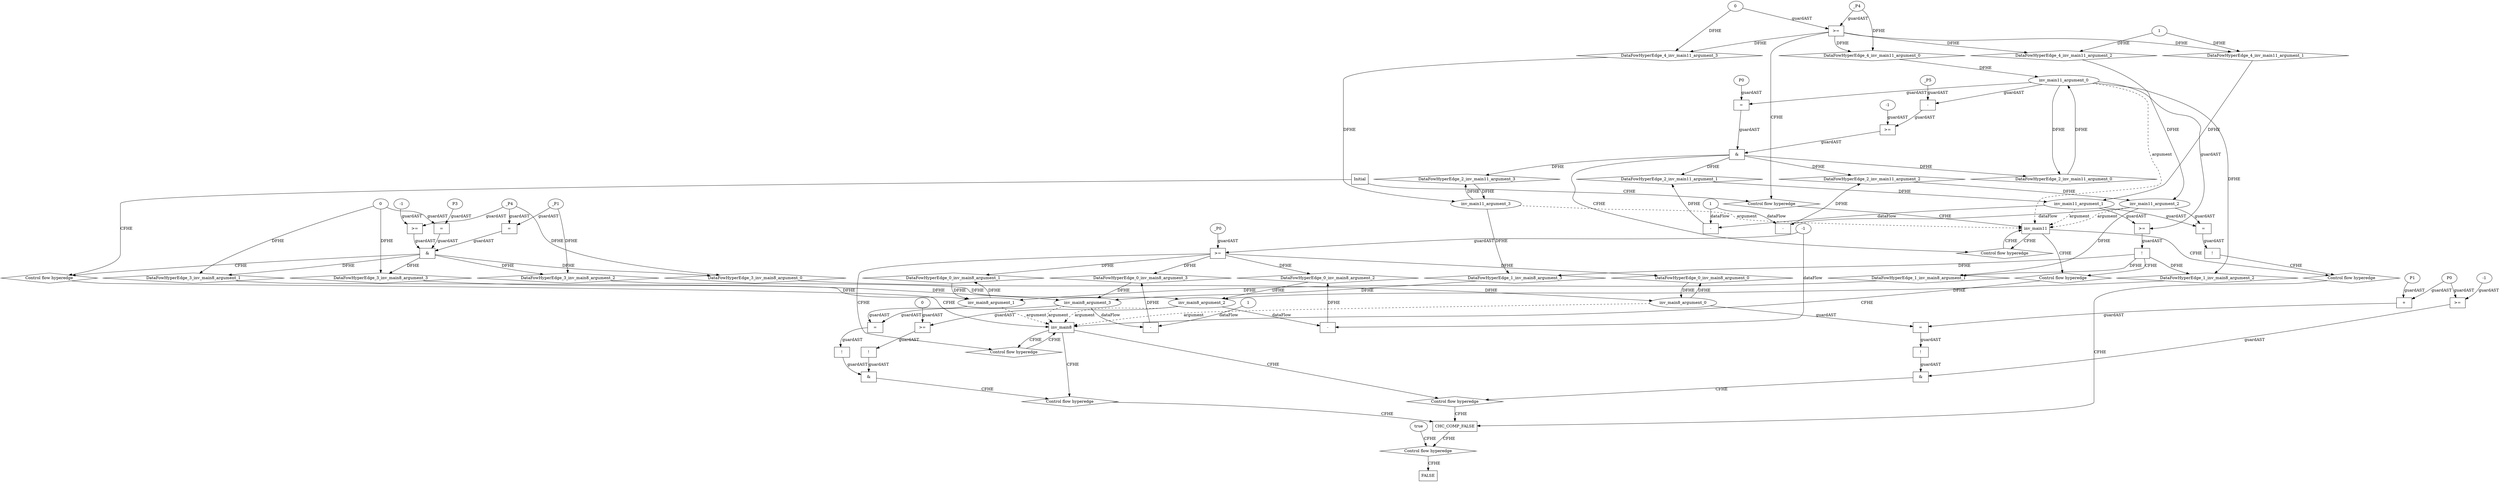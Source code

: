 digraph dag {
"CHC_COMP_FALSE" [label="CHC_COMP_FALSE" nodeName="CHC_COMP_FALSE" class=CONTROL  shape="rect"];
"inv_main11" [label="inv_main11" nodeName="inv_main11" class=CONTROL  shape="rect"];
"inv_main8" [label="inv_main8" nodeName="inv_main8" class=CONTROL  shape="rect"];
FALSE [label="FALSE" nodeName=FALSE class=CONTROL  shape="rect"];
Initial [label="Initial" nodeName=Initial class=CONTROL  shape="rect"];
ControlFowHyperEdge_0 [label="Control flow hyperedge" nodeName=ControlFowHyperEdge_0 class=controlFlowHyperEdge shape="diamond"];
"inv_main8" -> ControlFowHyperEdge_0 [label="CFHE"]
ControlFowHyperEdge_0 -> "inv_main8" [label="CFHE"]
ControlFowHyperEdge_1 [label="Control flow hyperedge" nodeName=ControlFowHyperEdge_1 class=controlFlowHyperEdge shape="diamond"];
"inv_main11" -> ControlFowHyperEdge_1 [label="CFHE"]
ControlFowHyperEdge_1 -> "inv_main8" [label="CFHE"]
ControlFowHyperEdge_2 [label="Control flow hyperedge" nodeName=ControlFowHyperEdge_2 class=controlFlowHyperEdge shape="diamond"];
"inv_main11" -> ControlFowHyperEdge_2 [label="CFHE"]
ControlFowHyperEdge_2 -> "inv_main11" [label="CFHE"]
ControlFowHyperEdge_3 [label="Control flow hyperedge" nodeName=ControlFowHyperEdge_3 class=controlFlowHyperEdge shape="diamond"];
"Initial" -> ControlFowHyperEdge_3 [label="CFHE"]
ControlFowHyperEdge_3 -> "inv_main8" [label="CFHE"]
ControlFowHyperEdge_4 [label="Control flow hyperedge" nodeName=ControlFowHyperEdge_4 class=controlFlowHyperEdge shape="diamond"];
"Initial" -> ControlFowHyperEdge_4 [label="CFHE"]
ControlFowHyperEdge_4 -> "inv_main11" [label="CFHE"]
ControlFowHyperEdge_5 [label="Control flow hyperedge" nodeName=ControlFowHyperEdge_5 class=controlFlowHyperEdge shape="diamond"];
"inv_main11" -> ControlFowHyperEdge_5 [label="CFHE"]
ControlFowHyperEdge_5 -> "CHC_COMP_FALSE" [label="CFHE"]
ControlFowHyperEdge_6 [label="Control flow hyperedge" nodeName=ControlFowHyperEdge_6 class=controlFlowHyperEdge shape="diamond"];
"inv_main8" -> ControlFowHyperEdge_6 [label="CFHE"]
ControlFowHyperEdge_6 -> "CHC_COMP_FALSE" [label="CFHE"]
ControlFowHyperEdge_7 [label="Control flow hyperedge" nodeName=ControlFowHyperEdge_7 class=controlFlowHyperEdge shape="diamond"];
"inv_main8" -> ControlFowHyperEdge_7 [label="CFHE"]
ControlFowHyperEdge_7 -> "CHC_COMP_FALSE" [label="CFHE"]
ControlFowHyperEdge_8 [label="Control flow hyperedge" nodeName=ControlFowHyperEdge_8 class=controlFlowHyperEdge shape="diamond"];
"CHC_COMP_FALSE" -> ControlFowHyperEdge_8 [label="CFHE"]
ControlFowHyperEdge_8 -> "FALSE" [label="CFHE"]
"inv_main8_argument_0" [label="inv_main8_argument_0" nodeName=argument0 class=argument  head="inv_main8" shape="oval"];
"inv_main8_argument_0" -> "inv_main8"[label="argument" style="dashed"]
"inv_main8_argument_1" [label="inv_main8_argument_1" nodeName=argument1 class=argument  head="inv_main8" shape="oval"];
"inv_main8_argument_1" -> "inv_main8"[label="argument" style="dashed"]
"inv_main8_argument_2" [label="inv_main8_argument_2" nodeName=argument2 class=argument  head="inv_main8" shape="oval"];
"inv_main8_argument_2" -> "inv_main8"[label="argument" style="dashed"]
"inv_main8_argument_3" [label="inv_main8_argument_3" nodeName=argument3 class=argument  head="inv_main8" shape="oval"];
"inv_main8_argument_3" -> "inv_main8"[label="argument" style="dashed"]
"inv_main11_argument_0" [label="inv_main11_argument_0" nodeName=argument0 class=argument  head="inv_main11" shape="oval"];
"inv_main11_argument_0" -> "inv_main11"[label="argument" style="dashed"]
"inv_main11_argument_1" [label="inv_main11_argument_1" nodeName=argument1 class=argument  head="inv_main11" shape="oval"];
"inv_main11_argument_1" -> "inv_main11"[label="argument" style="dashed"]
"inv_main11_argument_2" [label="inv_main11_argument_2" nodeName=argument2 class=argument  head="inv_main11" shape="oval"];
"inv_main11_argument_2" -> "inv_main11"[label="argument" style="dashed"]
"inv_main11_argument_3" [label="inv_main11_argument_3" nodeName=argument3 class=argument  head="inv_main11" shape="oval"];
"inv_main11_argument_3" -> "inv_main11"[label="argument" style="dashed"]

"xxxinv_main8___inv_main8_0xxxguard_0_node_0" [label=">=" nodeName="xxxinv_main8___inv_main8_0xxxguard_0_node_0" class=Operator  shape="rect"];
"xxxinv_main8___inv_main8_0xxxguard_0_node_1" [label="_P0" nodeName="xxxinv_main8___inv_main8_0xxxguard_0_node_1" class=symbolicConstant ];
"xxxinv_main8___inv_main8_0xxxguard_0_node_1" -> "xxxinv_main8___inv_main8_0xxxguard_0_node_0"[label="guardAST"]
"xxxinv_main8___inv_main8_0xxxdataFlow_0_node_2" -> "xxxinv_main8___inv_main8_0xxxguard_0_node_0"[label="guardAST"]

"xxxinv_main8___inv_main8_0xxxguard_0_node_0" -> "ControlFowHyperEdge_0" [label="CFHE"];
"xxxinv_main8___inv_main8_0xxxdataFlow_0_node_0" [label="-" nodeName="xxxinv_main8___inv_main8_0xxxdataFlow_0_node_0" class= Operator shape="rect"];
"xxxinv_main8___inv_main8_0xxxdataFlow_0_node_2" [label="-1" nodeName="xxxinv_main8___inv_main8_0xxxdataFlow_0_node_2" class=IdealInt ];
"inv_main8_argument_2" -> "xxxinv_main8___inv_main8_0xxxdataFlow_0_node_0"[label="dataFlow"]
"xxxinv_main8___inv_main8_0xxxdataFlow_0_node_2" -> "xxxinv_main8___inv_main8_0xxxdataFlow_0_node_0"[label="dataFlow"]

"xxxinv_main8___inv_main8_0xxxdataFlow1_node_0" [label="-" nodeName="xxxinv_main8___inv_main8_0xxxdataFlow1_node_0" class= Operator shape="rect"];
"xxxinv_main8___inv_main8_0xxxdataFlow1_node_2" [label="1" nodeName="xxxinv_main8___inv_main8_0xxxdataFlow1_node_2" class=IdealInt ];
"inv_main8_argument_3" -> "xxxinv_main8___inv_main8_0xxxdataFlow1_node_0"[label="dataFlow"]
"xxxinv_main8___inv_main8_0xxxdataFlow1_node_2" -> "xxxinv_main8___inv_main8_0xxxdataFlow1_node_0"[label="dataFlow"]

"xxxinv_main8___inv_main11_1xxxguard_0_node_0" [label="!" nodeName="xxxinv_main8___inv_main11_1xxxguard_0_node_0" class=Operator shape="rect"];
"xxxinv_main8___inv_main11_1xxxguard_0_node_1" [label=">=" nodeName="xxxinv_main8___inv_main11_1xxxguard_0_node_1" class=Operator  shape="rect"];
"xxxinv_main8___inv_main11_1xxxguard_0_node_1" -> "xxxinv_main8___inv_main11_1xxxguard_0_node_0"[label="guardAST"]
"inv_main11_argument_0" -> "xxxinv_main8___inv_main11_1xxxguard_0_node_1"[label="guardAST"]
"inv_main11_argument_1" -> "xxxinv_main8___inv_main11_1xxxguard_0_node_1"[label="guardAST"]

"xxxinv_main8___inv_main11_1xxxguard_0_node_0" -> "ControlFowHyperEdge_1" [label="CFHE"];

"xxxinv_main11___inv_main11_2xxx_and" [label="&" nodeName="xxxinv_main11___inv_main11_2xxx_and" class=Operator shape="rect"];
"xxxinv_main11___inv_main11_2xxxguard_0_node_0" [label=">=" nodeName="xxxinv_main11___inv_main11_2xxxguard_0_node_0" class=Operator  shape="rect"];
"xxxinv_main11___inv_main11_2xxxguard_0_node_1" [label="-" nodeName="xxxinv_main11___inv_main11_2xxxguard_0_node_1" class= Operator shape="rect"];
"xxxinv_main11___inv_main11_2xxxguard_0_node_3" [label="_P5" nodeName="xxxinv_main11___inv_main11_2xxxguard_0_node_3" class=symbolicConstant ];
"xxxinv_main11___inv_main11_2xxxguard_0_node_4" [label="-1" nodeName="xxxinv_main11___inv_main11_2xxxguard_0_node_4" class=IdealInt ];
"xxxinv_main11___inv_main11_2xxxguard_0_node_1" -> "xxxinv_main11___inv_main11_2xxxguard_0_node_0"[label="guardAST"]
"xxxinv_main11___inv_main11_2xxxguard_0_node_4" -> "xxxinv_main11___inv_main11_2xxxguard_0_node_0"[label="guardAST"]
"inv_main11_argument_0" -> "xxxinv_main11___inv_main11_2xxxguard_0_node_1"[label="guardAST"]
"xxxinv_main11___inv_main11_2xxxguard_0_node_3" -> "xxxinv_main11___inv_main11_2xxxguard_0_node_1"[label="guardAST"]

"xxxinv_main11___inv_main11_2xxxguard_0_node_0" -> "xxxinv_main11___inv_main11_2xxx_and" [label="guardAST"];
"xxxinv_main11___inv_main11_2xxxguard1_node_0" [label="=" nodeName="xxxinv_main11___inv_main11_2xxxguard1_node_0" class=Operator  shape="rect"];
"xxxinv_main11___inv_main11_2xxxguard1_node_1" [label="P0" nodeName="xxxinv_main11___inv_main11_2xxxguard1_node_1" class=symbolicConstant ];
"xxxinv_main11___inv_main11_2xxxguard1_node_1" -> "xxxinv_main11___inv_main11_2xxxguard1_node_0"[label="guardAST"]
"inv_main11_argument_0" -> "xxxinv_main11___inv_main11_2xxxguard1_node_0"[label="guardAST"]

"xxxinv_main11___inv_main11_2xxxguard1_node_0" -> "xxxinv_main11___inv_main11_2xxx_and" [label="guardAST"];
"xxxinv_main11___inv_main11_2xxx_and" -> "ControlFowHyperEdge_2" [label="CFHE"];
"xxxinv_main11___inv_main11_2xxxdataFlow_0_node_0" [label="-" nodeName="xxxinv_main11___inv_main11_2xxxdataFlow_0_node_0" class= Operator shape="rect"];
"xxxinv_main11___inv_main11_2xxxdataFlow_0_node_2" [label="1" nodeName="xxxinv_main11___inv_main11_2xxxdataFlow_0_node_2" class=IdealInt ];
"inv_main11_argument_1" -> "xxxinv_main11___inv_main11_2xxxdataFlow_0_node_0"[label="dataFlow"]
"xxxinv_main11___inv_main11_2xxxdataFlow_0_node_2" -> "xxxinv_main11___inv_main11_2xxxdataFlow_0_node_0"[label="dataFlow"]

"xxxinv_main11___inv_main11_2xxxdataFlow1_node_0" [label="-" nodeName="xxxinv_main11___inv_main11_2xxxdataFlow1_node_0" class= Operator shape="rect"];
"inv_main11_argument_2" -> "xxxinv_main11___inv_main11_2xxxdataFlow1_node_0"[label="dataFlow"]
"xxxinv_main11___inv_main11_2xxxdataFlow_0_node_2" -> "xxxinv_main11___inv_main11_2xxxdataFlow1_node_0"[label="dataFlow"]

"xxxinv_main8___Initial_3xxx_and" [label="&" nodeName="xxxinv_main8___Initial_3xxx_and" class=Operator shape="rect"];
"xxxinv_main8___Initial_3xxxguard_0_node_0" [label=">=" nodeName="xxxinv_main8___Initial_3xxxguard_0_node_0" class=Operator  shape="rect"];
"xxxinv_main8___Initial_3xxxguard_0_node_1" [label="-1" nodeName="xxxinv_main8___Initial_3xxxguard_0_node_1" class=IdealInt ];
"xxxinv_main8___Initial_3xxxguard_0_node_1" -> "xxxinv_main8___Initial_3xxxguard_0_node_0"[label="guardAST"]
"xxxinv_main8___Initial_3xxxdataFlow_0_node_0" -> "xxxinv_main8___Initial_3xxxguard_0_node_0"[label="guardAST"]

"xxxinv_main8___Initial_3xxxguard_0_node_0" -> "xxxinv_main8___Initial_3xxx_and" [label="guardAST"];
"xxxinv_main8___Initial_3xxxguard1_node_0" [label="=" nodeName="xxxinv_main8___Initial_3xxxguard1_node_0" class=Operator  shape="rect"];
"xxxinv_main8___Initial_3xxxguard1_node_2" [label="P3" nodeName="xxxinv_main8___Initial_3xxxguard1_node_2" class=symbolicConstant ];
"xxxinv_main8___Initial_3xxxdataFlow1_node_0" -> "xxxinv_main8___Initial_3xxxguard1_node_0"[label="guardAST"]
"xxxinv_main8___Initial_3xxxguard1_node_2" -> "xxxinv_main8___Initial_3xxxguard1_node_0"[label="guardAST"]

"xxxinv_main8___Initial_3xxxguard1_node_0" -> "xxxinv_main8___Initial_3xxx_and" [label="guardAST"];
"xxxinv_main8___Initial_3xxxguard2_node_0" [label="=" nodeName="xxxinv_main8___Initial_3xxxguard2_node_0" class=Operator  shape="rect"];
"xxxinv_main8___Initial_3xxxdataFlow2_node_0" -> "xxxinv_main8___Initial_3xxxguard2_node_0"[label="guardAST"]
"xxxinv_main8___Initial_3xxxdataFlow_0_node_0" -> "xxxinv_main8___Initial_3xxxguard2_node_0"[label="guardAST"]

"xxxinv_main8___Initial_3xxxguard2_node_0" -> "xxxinv_main8___Initial_3xxx_and" [label="guardAST"];
"xxxinv_main8___Initial_3xxx_and" -> "ControlFowHyperEdge_3" [label="CFHE"];
"xxxinv_main8___Initial_3xxxdataFlow_0_node_0" [label="_P4" nodeName="xxxinv_main8___Initial_3xxxdataFlow_0_node_0" class=symbolicConstant ];

"xxxinv_main8___Initial_3xxxdataFlow1_node_0" [label="0" nodeName="xxxinv_main8___Initial_3xxxdataFlow1_node_0" class=IdealInt ];

"xxxinv_main8___Initial_3xxxdataFlow2_node_0" [label="_P1" nodeName="xxxinv_main8___Initial_3xxxdataFlow2_node_0" class=symbolicConstant ];


"xxxinv_main11___Initial_4xxxguard_0_node_0" [label=">=" nodeName="xxxinv_main11___Initial_4xxxguard_0_node_0" class=Operator  shape="rect"];
"xxxinv_main11___Initial_4xxxdataFlow_0_node_0" -> "xxxinv_main11___Initial_4xxxguard_0_node_0"[label="guardAST"]
"xxxinv_main11___Initial_4xxxdataFlow3_node_0" -> "xxxinv_main11___Initial_4xxxguard_0_node_0"[label="guardAST"]

"xxxinv_main11___Initial_4xxxguard_0_node_0" -> "ControlFowHyperEdge_4" [label="CFHE"];
"xxxinv_main11___Initial_4xxxdataFlow_0_node_0" [label="_P4" nodeName="xxxinv_main11___Initial_4xxxdataFlow_0_node_0" class=symbolicConstant ];

"xxxinv_main11___Initial_4xxxdataFlow1_node_0" [label="1" nodeName="xxxinv_main11___Initial_4xxxdataFlow1_node_0" class=IdealInt ];


"xxxinv_main11___Initial_4xxxdataFlow3_node_0" [label="0" nodeName="xxxinv_main11___Initial_4xxxdataFlow3_node_0" class=IdealInt ];

"xxxCHC_COMP_FALSE___inv_main11_5xxxguard_0_node_0" [label="!" nodeName="xxxCHC_COMP_FALSE___inv_main11_5xxxguard_0_node_0" class=Operator shape="rect"];
"xxxCHC_COMP_FALSE___inv_main11_5xxxguard_0_node_1" [label="=" nodeName="xxxCHC_COMP_FALSE___inv_main11_5xxxguard_0_node_1" class=Operator  shape="rect"];
"xxxCHC_COMP_FALSE___inv_main11_5xxxguard_0_node_1" -> "xxxCHC_COMP_FALSE___inv_main11_5xxxguard_0_node_0"[label="guardAST"]
"inv_main11_argument_1" -> "xxxCHC_COMP_FALSE___inv_main11_5xxxguard_0_node_1"[label="guardAST"]
"inv_main11_argument_2" -> "xxxCHC_COMP_FALSE___inv_main11_5xxxguard_0_node_1"[label="guardAST"]

"xxxCHC_COMP_FALSE___inv_main11_5xxxguard_0_node_0" -> "ControlFowHyperEdge_5" [label="CFHE"];
"xxxCHC_COMP_FALSE___inv_main8_6xxx_and" [label="&" nodeName="xxxCHC_COMP_FALSE___inv_main8_6xxx_and" class=Operator shape="rect"];
"xxxCHC_COMP_FALSE___inv_main8_6xxxguard_0_node_0" [label="!" nodeName="xxxCHC_COMP_FALSE___inv_main8_6xxxguard_0_node_0" class=Operator shape="rect"];
"xxxCHC_COMP_FALSE___inv_main8_6xxxguard_0_node_1" [label="=" nodeName="xxxCHC_COMP_FALSE___inv_main8_6xxxguard_0_node_1" class=Operator  shape="rect"];
"xxxCHC_COMP_FALSE___inv_main8_6xxxguard_0_node_2" [label="+" nodeName="xxxCHC_COMP_FALSE___inv_main8_6xxxguard_0_node_2" class= Operator shape="rect"];
"xxxCHC_COMP_FALSE___inv_main8_6xxxguard_0_node_3" [label="P0" nodeName="xxxCHC_COMP_FALSE___inv_main8_6xxxguard_0_node_3" class=symbolicConstant ];
"xxxCHC_COMP_FALSE___inv_main8_6xxxguard_0_node_4" [label="P1" nodeName="xxxCHC_COMP_FALSE___inv_main8_6xxxguard_0_node_4" class=symbolicConstant ];
"xxxCHC_COMP_FALSE___inv_main8_6xxxguard_0_node_1" -> "xxxCHC_COMP_FALSE___inv_main8_6xxxguard_0_node_0"[label="guardAST"]
"xxxCHC_COMP_FALSE___inv_main8_6xxxguard_0_node_2" -> "xxxCHC_COMP_FALSE___inv_main8_6xxxguard_0_node_1"[label="guardAST"]
"inv_main8_argument_0" -> "xxxCHC_COMP_FALSE___inv_main8_6xxxguard_0_node_1"[label="guardAST"]
"xxxCHC_COMP_FALSE___inv_main8_6xxxguard_0_node_3" -> "xxxCHC_COMP_FALSE___inv_main8_6xxxguard_0_node_2"[label="guardAST"]
"xxxCHC_COMP_FALSE___inv_main8_6xxxguard_0_node_4" -> "xxxCHC_COMP_FALSE___inv_main8_6xxxguard_0_node_2"[label="guardAST"]

"xxxCHC_COMP_FALSE___inv_main8_6xxxguard_0_node_0" -> "xxxCHC_COMP_FALSE___inv_main8_6xxx_and" [label="guardAST"];
"xxxCHC_COMP_FALSE___inv_main8_6xxxguard1_node_0" [label=">=" nodeName="xxxCHC_COMP_FALSE___inv_main8_6xxxguard1_node_0" class=Operator  shape="rect"];
"xxxCHC_COMP_FALSE___inv_main8_6xxxguard1_node_2" [label="-1" nodeName="xxxCHC_COMP_FALSE___inv_main8_6xxxguard1_node_2" class=IdealInt ];
"xxxCHC_COMP_FALSE___inv_main8_6xxxguard_0_node_3" -> "xxxCHC_COMP_FALSE___inv_main8_6xxxguard1_node_0"[label="guardAST"]
"xxxCHC_COMP_FALSE___inv_main8_6xxxguard1_node_2" -> "xxxCHC_COMP_FALSE___inv_main8_6xxxguard1_node_0"[label="guardAST"]

"xxxCHC_COMP_FALSE___inv_main8_6xxxguard1_node_0" -> "xxxCHC_COMP_FALSE___inv_main8_6xxx_and" [label="guardAST"];
"xxxCHC_COMP_FALSE___inv_main8_6xxx_and" -> "ControlFowHyperEdge_6" [label="CFHE"];
"xxxCHC_COMP_FALSE___inv_main8_7xxx_and" [label="&" nodeName="xxxCHC_COMP_FALSE___inv_main8_7xxx_and" class=Operator shape="rect"];
"xxxCHC_COMP_FALSE___inv_main8_7xxxguard_0_node_0" [label="!" nodeName="xxxCHC_COMP_FALSE___inv_main8_7xxxguard_0_node_0" class=Operator shape="rect"];
"xxxCHC_COMP_FALSE___inv_main8_7xxxguard_0_node_1" [label="=" nodeName="xxxCHC_COMP_FALSE___inv_main8_7xxxguard_0_node_1" class=Operator  shape="rect"];
"xxxCHC_COMP_FALSE___inv_main8_7xxxguard_0_node_1" -> "xxxCHC_COMP_FALSE___inv_main8_7xxxguard_0_node_0"[label="guardAST"]
"inv_main8_argument_1" -> "xxxCHC_COMP_FALSE___inv_main8_7xxxguard_0_node_1"[label="guardAST"]
"inv_main8_argument_3" -> "xxxCHC_COMP_FALSE___inv_main8_7xxxguard_0_node_1"[label="guardAST"]

"xxxCHC_COMP_FALSE___inv_main8_7xxxguard_0_node_0" -> "xxxCHC_COMP_FALSE___inv_main8_7xxx_and" [label="guardAST"];
"xxxCHC_COMP_FALSE___inv_main8_7xxxguard1_node_0" [label="!" nodeName="xxxCHC_COMP_FALSE___inv_main8_7xxxguard1_node_0" class=Operator shape="rect"];
"xxxCHC_COMP_FALSE___inv_main8_7xxxguard1_node_1" [label=">=" nodeName="xxxCHC_COMP_FALSE___inv_main8_7xxxguard1_node_1" class=Operator  shape="rect"];
"xxxCHC_COMP_FALSE___inv_main8_7xxxguard1_node_3" [label="0" nodeName="xxxCHC_COMP_FALSE___inv_main8_7xxxguard1_node_3" class=IdealInt ];
"xxxCHC_COMP_FALSE___inv_main8_7xxxguard1_node_1" -> "xxxCHC_COMP_FALSE___inv_main8_7xxxguard1_node_0"[label="guardAST"]
"inv_main8_argument_2" -> "xxxCHC_COMP_FALSE___inv_main8_7xxxguard1_node_1"[label="guardAST"]
"xxxCHC_COMP_FALSE___inv_main8_7xxxguard1_node_3" -> "xxxCHC_COMP_FALSE___inv_main8_7xxxguard1_node_1"[label="guardAST"]

"xxxCHC_COMP_FALSE___inv_main8_7xxxguard1_node_0" -> "xxxCHC_COMP_FALSE___inv_main8_7xxx_and" [label="guardAST"];
"xxxCHC_COMP_FALSE___inv_main8_7xxx_and" -> "ControlFowHyperEdge_7" [label="CFHE"];
"xxxFALSE___CHC_COMP_FALSE_8xxxguard_0_node_0" [label="true" nodeName="xxxFALSE___CHC_COMP_FALSE_8xxxguard_0_node_0" class=Constant ];

"xxxFALSE___CHC_COMP_FALSE_8xxxguard_0_node_0" -> "ControlFowHyperEdge_8" [label="CFHE"];
"inv_main8_argument_0" -> "DataFowHyperEdge_0_inv_main8_argument_0"[label="DFHE"]
"DataFowHyperEdge_0_inv_main8_argument_0" [label="DataFowHyperEdge_0_inv_main8_argument_0" nodeName="DataFowHyperEdge_0_inv_main8_argument_0" class=DataFlowHyperedge shape="diamond"];
"DataFowHyperEdge_0_inv_main8_argument_0" -> "inv_main8_argument_0"[label="DFHE"]
"xxxinv_main8___inv_main8_0xxxguard_0_node_0" -> "DataFowHyperEdge_0_inv_main8_argument_0"[label="DFHE"]
"inv_main8_argument_1" -> "DataFowHyperEdge_0_inv_main8_argument_1"[label="DFHE"]
"DataFowHyperEdge_0_inv_main8_argument_1" [label="DataFowHyperEdge_0_inv_main8_argument_1" nodeName="DataFowHyperEdge_0_inv_main8_argument_1" class=DataFlowHyperedge shape="diamond"];
"DataFowHyperEdge_0_inv_main8_argument_1" -> "inv_main8_argument_1"[label="DFHE"]
"xxxinv_main8___inv_main8_0xxxguard_0_node_0" -> "DataFowHyperEdge_0_inv_main8_argument_1"[label="DFHE"]
"inv_main11_argument_2" -> "DataFowHyperEdge_1_inv_main8_argument_1"[label="DFHE"]
"DataFowHyperEdge_1_inv_main8_argument_1" [label="DataFowHyperEdge_1_inv_main8_argument_1" nodeName="DataFowHyperEdge_1_inv_main8_argument_1" class=DataFlowHyperedge shape="diamond"];
"DataFowHyperEdge_1_inv_main8_argument_1" -> "inv_main8_argument_1"[label="DFHE"]
"xxxinv_main8___inv_main11_1xxxguard_0_node_0" -> "DataFowHyperEdge_1_inv_main8_argument_1"[label="DFHE"]
"inv_main11_argument_3" -> "DataFowHyperEdge_1_inv_main8_argument_3"[label="DFHE"]
"DataFowHyperEdge_1_inv_main8_argument_3" [label="DataFowHyperEdge_1_inv_main8_argument_3" nodeName="DataFowHyperEdge_1_inv_main8_argument_3" class=DataFlowHyperedge shape="diamond"];
"DataFowHyperEdge_1_inv_main8_argument_3" -> "inv_main8_argument_3"[label="DFHE"]
"xxxinv_main8___inv_main11_1xxxguard_0_node_0" -> "DataFowHyperEdge_1_inv_main8_argument_3"[label="DFHE"]
"inv_main11_argument_0" -> "DataFowHyperEdge_2_inv_main11_argument_0"[label="DFHE"]
"DataFowHyperEdge_2_inv_main11_argument_0" [label="DataFowHyperEdge_2_inv_main11_argument_0" nodeName="DataFowHyperEdge_2_inv_main11_argument_0" class=DataFlowHyperedge shape="diamond"];
"DataFowHyperEdge_2_inv_main11_argument_0" -> "inv_main11_argument_0"[label="DFHE"]
"xxxinv_main11___inv_main11_2xxx_and" -> "DataFowHyperEdge_2_inv_main11_argument_0"[label="DFHE"]
"inv_main11_argument_3" -> "DataFowHyperEdge_2_inv_main11_argument_3"[label="DFHE"]
"DataFowHyperEdge_2_inv_main11_argument_3" [label="DataFowHyperEdge_2_inv_main11_argument_3" nodeName="DataFowHyperEdge_2_inv_main11_argument_3" class=DataFlowHyperedge shape="diamond"];
"DataFowHyperEdge_2_inv_main11_argument_3" -> "inv_main11_argument_3"[label="DFHE"]
"xxxinv_main11___inv_main11_2xxx_and" -> "DataFowHyperEdge_2_inv_main11_argument_3"[label="DFHE"]
"DataFowHyperEdge_0_inv_main8_argument_2" [label="DataFowHyperEdge_0_inv_main8_argument_2" nodeName="DataFowHyperEdge_0_inv_main8_argument_2" class=DataFlowHyperedge shape="diamond"];
"DataFowHyperEdge_0_inv_main8_argument_2" -> "inv_main8_argument_2"[label="DFHE"]
"xxxinv_main8___inv_main8_0xxxguard_0_node_0" -> "DataFowHyperEdge_0_inv_main8_argument_2"[label="DFHE"]
"xxxinv_main8___inv_main8_0xxxdataFlow_0_node_0" -> "DataFowHyperEdge_0_inv_main8_argument_2" [label="DFHE"];
"DataFowHyperEdge_0_inv_main8_argument_3" [label="DataFowHyperEdge_0_inv_main8_argument_3" nodeName="DataFowHyperEdge_0_inv_main8_argument_3" class=DataFlowHyperedge shape="diamond"];
"DataFowHyperEdge_0_inv_main8_argument_3" -> "inv_main8_argument_3"[label="DFHE"]
"xxxinv_main8___inv_main8_0xxxguard_0_node_0" -> "DataFowHyperEdge_0_inv_main8_argument_3"[label="DFHE"]
"xxxinv_main8___inv_main8_0xxxdataFlow1_node_0" -> "DataFowHyperEdge_0_inv_main8_argument_3" [label="DFHE"];
"DataFowHyperEdge_1_inv_main8_argument_2" [label="DataFowHyperEdge_1_inv_main8_argument_2" nodeName="DataFowHyperEdge_1_inv_main8_argument_2" class=DataFlowHyperedge shape="diamond"];
"DataFowHyperEdge_1_inv_main8_argument_2" -> "inv_main8_argument_2"[label="DFHE"]
"xxxinv_main8___inv_main11_1xxxguard_0_node_0" -> "DataFowHyperEdge_1_inv_main8_argument_2"[label="DFHE"]
"inv_main11_argument_0" -> "DataFowHyperEdge_1_inv_main8_argument_2" [label="DFHE"];
"DataFowHyperEdge_2_inv_main11_argument_1" [label="DataFowHyperEdge_2_inv_main11_argument_1" nodeName="DataFowHyperEdge_2_inv_main11_argument_1" class=DataFlowHyperedge shape="diamond"];
"DataFowHyperEdge_2_inv_main11_argument_1" -> "inv_main11_argument_1"[label="DFHE"]
"xxxinv_main11___inv_main11_2xxx_and" -> "DataFowHyperEdge_2_inv_main11_argument_1"[label="DFHE"]
"xxxinv_main11___inv_main11_2xxxdataFlow_0_node_0" -> "DataFowHyperEdge_2_inv_main11_argument_1" [label="DFHE"];
"DataFowHyperEdge_2_inv_main11_argument_2" [label="DataFowHyperEdge_2_inv_main11_argument_2" nodeName="DataFowHyperEdge_2_inv_main11_argument_2" class=DataFlowHyperedge shape="diamond"];
"DataFowHyperEdge_2_inv_main11_argument_2" -> "inv_main11_argument_2"[label="DFHE"]
"xxxinv_main11___inv_main11_2xxx_and" -> "DataFowHyperEdge_2_inv_main11_argument_2"[label="DFHE"]
"xxxinv_main11___inv_main11_2xxxdataFlow1_node_0" -> "DataFowHyperEdge_2_inv_main11_argument_2" [label="DFHE"];
"DataFowHyperEdge_3_inv_main8_argument_0" [label="DataFowHyperEdge_3_inv_main8_argument_0" nodeName="DataFowHyperEdge_3_inv_main8_argument_0" class=DataFlowHyperedge shape="diamond"];
"DataFowHyperEdge_3_inv_main8_argument_0" -> "inv_main8_argument_0"[label="DFHE"]
"xxxinv_main8___Initial_3xxx_and" -> "DataFowHyperEdge_3_inv_main8_argument_0"[label="DFHE"]
"xxxinv_main8___Initial_3xxxdataFlow_0_node_0" -> "DataFowHyperEdge_3_inv_main8_argument_0" [label="DFHE"];
"DataFowHyperEdge_3_inv_main8_argument_1" [label="DataFowHyperEdge_3_inv_main8_argument_1" nodeName="DataFowHyperEdge_3_inv_main8_argument_1" class=DataFlowHyperedge shape="diamond"];
"DataFowHyperEdge_3_inv_main8_argument_1" -> "inv_main8_argument_1"[label="DFHE"]
"xxxinv_main8___Initial_3xxx_and" -> "DataFowHyperEdge_3_inv_main8_argument_1"[label="DFHE"]
"xxxinv_main8___Initial_3xxxdataFlow1_node_0" -> "DataFowHyperEdge_3_inv_main8_argument_1" [label="DFHE"];
"DataFowHyperEdge_3_inv_main8_argument_2" [label="DataFowHyperEdge_3_inv_main8_argument_2" nodeName="DataFowHyperEdge_3_inv_main8_argument_2" class=DataFlowHyperedge shape="diamond"];
"DataFowHyperEdge_3_inv_main8_argument_2" -> "inv_main8_argument_2"[label="DFHE"]
"xxxinv_main8___Initial_3xxx_and" -> "DataFowHyperEdge_3_inv_main8_argument_2"[label="DFHE"]
"xxxinv_main8___Initial_3xxxdataFlow2_node_0" -> "DataFowHyperEdge_3_inv_main8_argument_2" [label="DFHE"];
"DataFowHyperEdge_3_inv_main8_argument_3" [label="DataFowHyperEdge_3_inv_main8_argument_3" nodeName="DataFowHyperEdge_3_inv_main8_argument_3" class=DataFlowHyperedge shape="diamond"];
"DataFowHyperEdge_3_inv_main8_argument_3" -> "inv_main8_argument_3"[label="DFHE"]
"xxxinv_main8___Initial_3xxx_and" -> "DataFowHyperEdge_3_inv_main8_argument_3"[label="DFHE"]
"xxxinv_main8___Initial_3xxxdataFlow1_node_0" -> "DataFowHyperEdge_3_inv_main8_argument_3" [label="DFHE"];
"DataFowHyperEdge_4_inv_main11_argument_0" [label="DataFowHyperEdge_4_inv_main11_argument_0" nodeName="DataFowHyperEdge_4_inv_main11_argument_0" class=DataFlowHyperedge shape="diamond"];
"DataFowHyperEdge_4_inv_main11_argument_0" -> "inv_main11_argument_0"[label="DFHE"]
"xxxinv_main11___Initial_4xxxguard_0_node_0" -> "DataFowHyperEdge_4_inv_main11_argument_0"[label="DFHE"]
"xxxinv_main11___Initial_4xxxdataFlow_0_node_0" -> "DataFowHyperEdge_4_inv_main11_argument_0" [label="DFHE"];
"DataFowHyperEdge_4_inv_main11_argument_1" [label="DataFowHyperEdge_4_inv_main11_argument_1" nodeName="DataFowHyperEdge_4_inv_main11_argument_1" class=DataFlowHyperedge shape="diamond"];
"DataFowHyperEdge_4_inv_main11_argument_1" -> "inv_main11_argument_1"[label="DFHE"]
"xxxinv_main11___Initial_4xxxguard_0_node_0" -> "DataFowHyperEdge_4_inv_main11_argument_1"[label="DFHE"]
"xxxinv_main11___Initial_4xxxdataFlow1_node_0" -> "DataFowHyperEdge_4_inv_main11_argument_1" [label="DFHE"];
"DataFowHyperEdge_4_inv_main11_argument_2" [label="DataFowHyperEdge_4_inv_main11_argument_2" nodeName="DataFowHyperEdge_4_inv_main11_argument_2" class=DataFlowHyperedge shape="diamond"];
"DataFowHyperEdge_4_inv_main11_argument_2" -> "inv_main11_argument_2"[label="DFHE"]
"xxxinv_main11___Initial_4xxxguard_0_node_0" -> "DataFowHyperEdge_4_inv_main11_argument_2"[label="DFHE"]
"xxxinv_main11___Initial_4xxxdataFlow1_node_0" -> "DataFowHyperEdge_4_inv_main11_argument_2" [label="DFHE"];
"DataFowHyperEdge_4_inv_main11_argument_3" [label="DataFowHyperEdge_4_inv_main11_argument_3" nodeName="DataFowHyperEdge_4_inv_main11_argument_3" class=DataFlowHyperedge shape="diamond"];
"DataFowHyperEdge_4_inv_main11_argument_3" -> "inv_main11_argument_3"[label="DFHE"]
"xxxinv_main11___Initial_4xxxguard_0_node_0" -> "DataFowHyperEdge_4_inv_main11_argument_3"[label="DFHE"]
"xxxinv_main11___Initial_4xxxdataFlow3_node_0" -> "DataFowHyperEdge_4_inv_main11_argument_3" [label="DFHE"];




}
